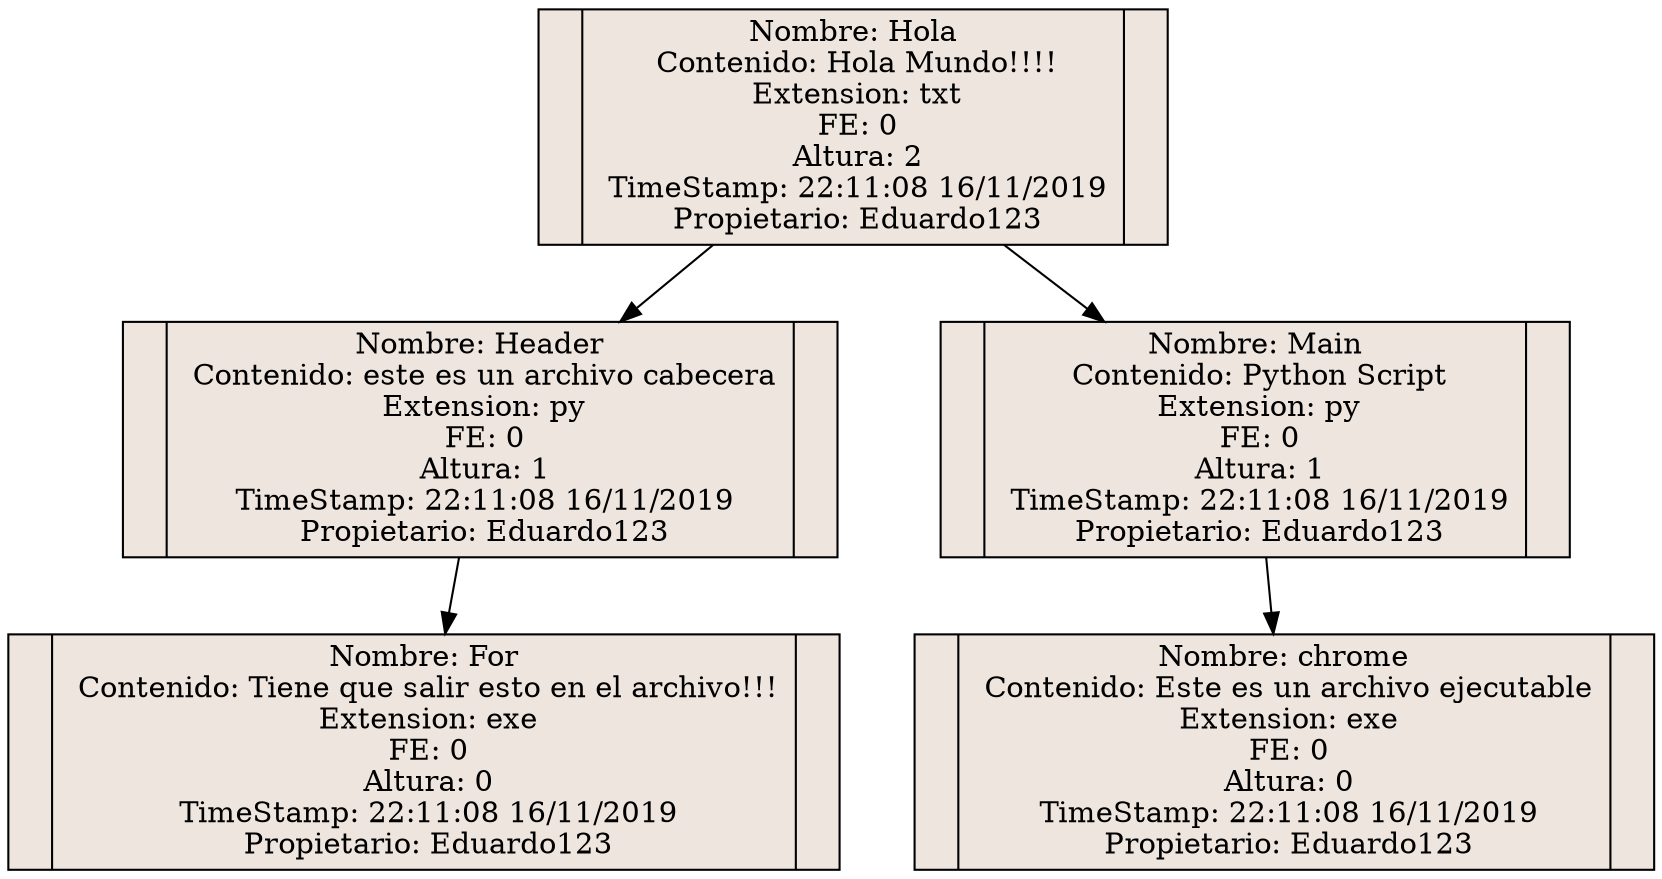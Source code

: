 digraph ArbolAVl{rankdir=TB;

graph [splines=compound, nodesep=0.5];

node [shape=record, style=filled,fillcolor=seashell2,width=0.7,height=0.2];

For[label="<C0>|Nombre: For&#92;n Contenido: Tiene que salir esto en el archivo!!!&#92;n Extension: exe&#92;n FE: 0&#92;n Altura: 0&#92;n TimeStamp: 22:11:08 16/11/2019&#92;n Propietario: Eduardo123|<C1>"];
Header[label="<C0>|Nombre: Header&#92;n Contenido: este es un archivo cabecera&#92;n Extension: py&#92;n FE: 0&#92;n Altura: 1&#92;n TimeStamp: 22:11:08 16/11/2019&#92;n Propietario: Eduardo123|<C1>"];
Header->For
Hola[label="<C0>|Nombre: Hola&#92;n Contenido: Hola Mundo!!!!&#92;n Extension: txt&#92;n FE: 0&#92;n Altura: 2&#92;n TimeStamp: 22:11:08 16/11/2019&#92;n Propietario: Eduardo123|<C1>"];
Hola->Main
Hola->Header
Main[label="<C0>|Nombre: Main&#92;n Contenido: Python Script&#92;n Extension: py&#92;n FE: 0&#92;n Altura: 1&#92;n TimeStamp: 22:11:08 16/11/2019&#92;n Propietario: Eduardo123|<C1>"];
Main->chrome
chrome[label="<C0>|Nombre: chrome&#92;n Contenido: Este es un archivo ejecutable&#92;n Extension: exe&#92;n FE: 0&#92;n Altura: 0&#92;n TimeStamp: 22:11:08 16/11/2019&#92;n Propietario: Eduardo123|<C1>"];
}

